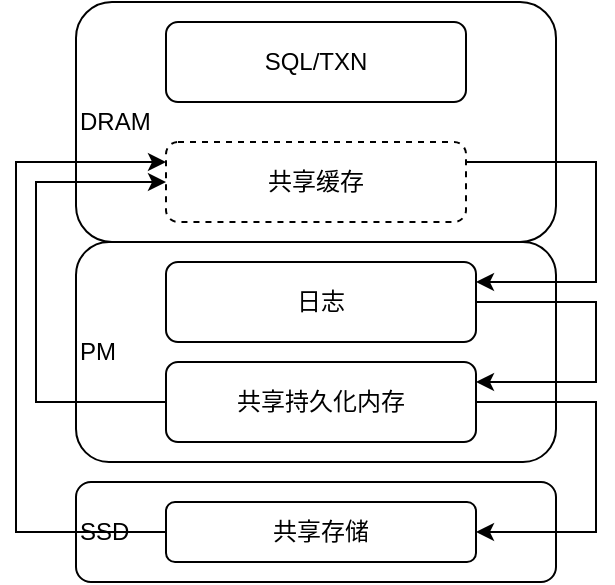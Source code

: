 <mxfile version="21.2.3" type="github">
  <diagram name="Page-1" id="RAzZtE-VEiVeNqtvT4qI">
    <mxGraphModel dx="1434" dy="760" grid="1" gridSize="10" guides="1" tooltips="1" connect="1" arrows="1" fold="1" page="1" pageScale="1" pageWidth="900" pageHeight="1600" math="0" shadow="0">
      <root>
        <mxCell id="0" />
        <mxCell id="1" parent="0" />
        <mxCell id="yFJTro044zv2ZczdaH6C-5" value="DRAM" style="rounded=1;whiteSpace=wrap;html=1;align=left;" vertex="1" parent="1">
          <mxGeometry x="280" y="150" width="240" height="120" as="geometry" />
        </mxCell>
        <mxCell id="yFJTro044zv2ZczdaH6C-6" value="PM" style="rounded=1;whiteSpace=wrap;html=1;align=left;" vertex="1" parent="1">
          <mxGeometry x="280" y="270" width="240" height="110" as="geometry" />
        </mxCell>
        <mxCell id="yFJTro044zv2ZczdaH6C-8" value="SSD" style="rounded=1;whiteSpace=wrap;html=1;align=left;" vertex="1" parent="1">
          <mxGeometry x="280" y="390" width="240" height="50" as="geometry" />
        </mxCell>
        <mxCell id="yFJTro044zv2ZczdaH6C-11" value="SQL/TXN" style="rounded=1;whiteSpace=wrap;html=1;" vertex="1" parent="1">
          <mxGeometry x="325" y="160" width="150" height="40" as="geometry" />
        </mxCell>
        <mxCell id="yFJTro044zv2ZczdaH6C-33" style="edgeStyle=orthogonalEdgeStyle;rounded=0;orthogonalLoop=1;jettySize=auto;html=1;exitX=1;exitY=0.25;exitDx=0;exitDy=0;entryX=1;entryY=0.25;entryDx=0;entryDy=0;" edge="1" parent="1" source="yFJTro044zv2ZczdaH6C-12" target="yFJTro044zv2ZczdaH6C-32">
          <mxGeometry relative="1" as="geometry">
            <Array as="points">
              <mxPoint x="540" y="230" />
              <mxPoint x="540" y="290" />
            </Array>
          </mxGeometry>
        </mxCell>
        <mxCell id="yFJTro044zv2ZczdaH6C-12" value="共享缓存" style="rounded=1;whiteSpace=wrap;html=1;dashed=1;" vertex="1" parent="1">
          <mxGeometry x="325" y="220" width="150" height="40" as="geometry" />
        </mxCell>
        <mxCell id="yFJTro044zv2ZczdaH6C-29" style="edgeStyle=orthogonalEdgeStyle;rounded=0;orthogonalLoop=1;jettySize=auto;html=1;exitX=0;exitY=0.5;exitDx=0;exitDy=0;entryX=0;entryY=0.5;entryDx=0;entryDy=0;" edge="1" parent="1" source="yFJTro044zv2ZczdaH6C-14" target="yFJTro044zv2ZczdaH6C-12">
          <mxGeometry relative="1" as="geometry">
            <Array as="points">
              <mxPoint x="260" y="350" />
              <mxPoint x="260" y="240" />
            </Array>
          </mxGeometry>
        </mxCell>
        <mxCell id="yFJTro044zv2ZczdaH6C-35" style="edgeStyle=orthogonalEdgeStyle;rounded=0;orthogonalLoop=1;jettySize=auto;html=1;exitX=1;exitY=0.5;exitDx=0;exitDy=0;entryX=1;entryY=0.5;entryDx=0;entryDy=0;" edge="1" parent="1" source="yFJTro044zv2ZczdaH6C-14" target="yFJTro044zv2ZczdaH6C-36">
          <mxGeometry relative="1" as="geometry">
            <Array as="points">
              <mxPoint x="540" y="350" />
              <mxPoint x="540" y="415" />
            </Array>
          </mxGeometry>
        </mxCell>
        <mxCell id="yFJTro044zv2ZczdaH6C-14" value="共享持久化内存" style="rounded=1;whiteSpace=wrap;html=1;" vertex="1" parent="1">
          <mxGeometry x="325" y="330" width="155" height="40" as="geometry" />
        </mxCell>
        <mxCell id="yFJTro044zv2ZczdaH6C-34" style="edgeStyle=orthogonalEdgeStyle;rounded=0;orthogonalLoop=1;jettySize=auto;html=1;exitX=1;exitY=0.5;exitDx=0;exitDy=0;entryX=1;entryY=0.25;entryDx=0;entryDy=0;" edge="1" parent="1" source="yFJTro044zv2ZczdaH6C-32" target="yFJTro044zv2ZczdaH6C-14">
          <mxGeometry relative="1" as="geometry">
            <Array as="points">
              <mxPoint x="540" y="300" />
              <mxPoint x="540" y="340" />
            </Array>
          </mxGeometry>
        </mxCell>
        <mxCell id="yFJTro044zv2ZczdaH6C-32" value="日志" style="rounded=1;whiteSpace=wrap;html=1;" vertex="1" parent="1">
          <mxGeometry x="325" y="280" width="155" height="40" as="geometry" />
        </mxCell>
        <mxCell id="yFJTro044zv2ZczdaH6C-36" value="共享存储" style="rounded=1;whiteSpace=wrap;html=1;" vertex="1" parent="1">
          <mxGeometry x="325" y="400" width="155" height="30" as="geometry" />
        </mxCell>
        <mxCell id="yFJTro044zv2ZczdaH6C-28" style="edgeStyle=orthogonalEdgeStyle;rounded=0;orthogonalLoop=1;jettySize=auto;html=1;exitX=0;exitY=0.5;exitDx=0;exitDy=0;entryX=0;entryY=0.25;entryDx=0;entryDy=0;" edge="1" parent="1" source="yFJTro044zv2ZczdaH6C-36" target="yFJTro044zv2ZczdaH6C-12">
          <mxGeometry relative="1" as="geometry">
            <Array as="points">
              <mxPoint x="250" y="415" />
              <mxPoint x="250" y="230" />
            </Array>
          </mxGeometry>
        </mxCell>
      </root>
    </mxGraphModel>
  </diagram>
</mxfile>
